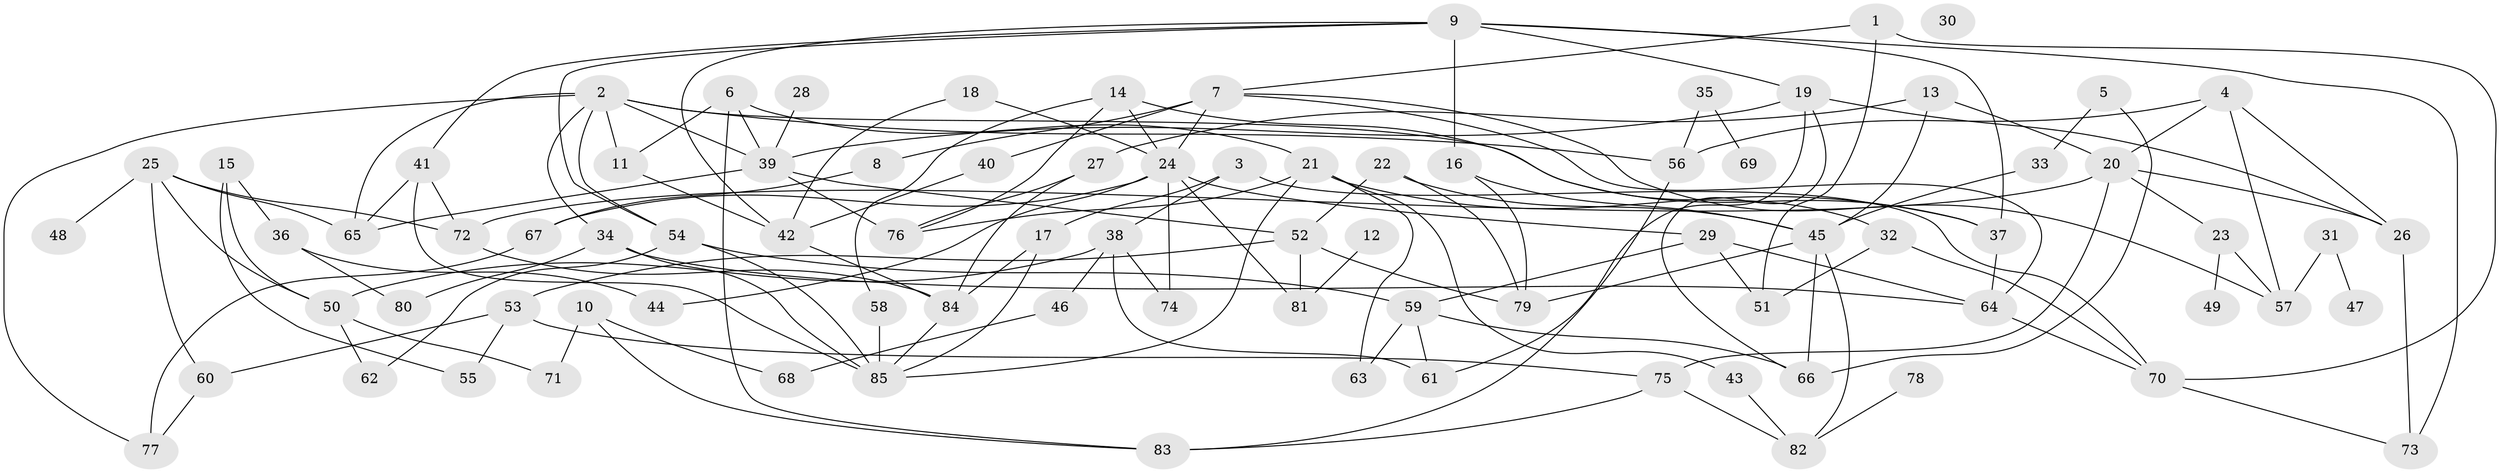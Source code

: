 // coarse degree distribution, {3: 0.21568627450980393, 7: 0.0392156862745098, 9: 0.058823529411764705, 8: 0.0392156862745098, 4: 0.1568627450980392, 10: 0.0196078431372549, 1: 0.13725490196078433, 6: 0.11764705882352941, 5: 0.13725490196078433, 2: 0.0784313725490196}
// Generated by graph-tools (version 1.1) at 2025/35/03/04/25 23:35:57]
// undirected, 85 vertices, 148 edges
graph export_dot {
  node [color=gray90,style=filled];
  1;
  2;
  3;
  4;
  5;
  6;
  7;
  8;
  9;
  10;
  11;
  12;
  13;
  14;
  15;
  16;
  17;
  18;
  19;
  20;
  21;
  22;
  23;
  24;
  25;
  26;
  27;
  28;
  29;
  30;
  31;
  32;
  33;
  34;
  35;
  36;
  37;
  38;
  39;
  40;
  41;
  42;
  43;
  44;
  45;
  46;
  47;
  48;
  49;
  50;
  51;
  52;
  53;
  54;
  55;
  56;
  57;
  58;
  59;
  60;
  61;
  62;
  63;
  64;
  65;
  66;
  67;
  68;
  69;
  70;
  71;
  72;
  73;
  74;
  75;
  76;
  77;
  78;
  79;
  80;
  81;
  82;
  83;
  84;
  85;
  1 -- 7;
  1 -- 51;
  1 -- 70;
  2 -- 11;
  2 -- 34;
  2 -- 37;
  2 -- 39;
  2 -- 54;
  2 -- 56;
  2 -- 65;
  2 -- 77;
  3 -- 17;
  3 -- 38;
  3 -- 70;
  4 -- 20;
  4 -- 26;
  4 -- 56;
  4 -- 57;
  5 -- 33;
  5 -- 66;
  6 -- 11;
  6 -- 21;
  6 -- 39;
  6 -- 83;
  7 -- 8;
  7 -- 24;
  7 -- 40;
  7 -- 57;
  7 -- 64;
  8 -- 67;
  9 -- 16;
  9 -- 19;
  9 -- 37;
  9 -- 41;
  9 -- 42;
  9 -- 54;
  9 -- 73;
  10 -- 68;
  10 -- 71;
  10 -- 83;
  11 -- 42;
  12 -- 81;
  13 -- 20;
  13 -- 27;
  13 -- 45;
  14 -- 24;
  14 -- 32;
  14 -- 58;
  14 -- 76;
  15 -- 36;
  15 -- 50;
  15 -- 55;
  16 -- 45;
  16 -- 79;
  17 -- 84;
  17 -- 85;
  18 -- 24;
  18 -- 42;
  19 -- 26;
  19 -- 39;
  19 -- 61;
  19 -- 66;
  20 -- 23;
  20 -- 26;
  20 -- 72;
  20 -- 75;
  21 -- 37;
  21 -- 43;
  21 -- 63;
  21 -- 76;
  21 -- 85;
  22 -- 45;
  22 -- 52;
  22 -- 79;
  23 -- 49;
  23 -- 57;
  24 -- 29;
  24 -- 44;
  24 -- 67;
  24 -- 74;
  24 -- 81;
  25 -- 48;
  25 -- 50;
  25 -- 60;
  25 -- 65;
  25 -- 72;
  26 -- 73;
  27 -- 76;
  27 -- 84;
  28 -- 39;
  29 -- 51;
  29 -- 59;
  29 -- 64;
  31 -- 47;
  31 -- 57;
  32 -- 51;
  32 -- 70;
  33 -- 45;
  34 -- 64;
  34 -- 80;
  34 -- 85;
  35 -- 56;
  35 -- 69;
  36 -- 44;
  36 -- 80;
  37 -- 64;
  38 -- 46;
  38 -- 50;
  38 -- 61;
  38 -- 74;
  39 -- 52;
  39 -- 65;
  39 -- 76;
  40 -- 42;
  41 -- 65;
  41 -- 72;
  41 -- 85;
  42 -- 84;
  43 -- 82;
  45 -- 66;
  45 -- 79;
  45 -- 82;
  46 -- 68;
  50 -- 62;
  50 -- 71;
  52 -- 53;
  52 -- 79;
  52 -- 81;
  53 -- 55;
  53 -- 60;
  53 -- 75;
  54 -- 59;
  54 -- 62;
  54 -- 85;
  56 -- 83;
  58 -- 85;
  59 -- 61;
  59 -- 63;
  59 -- 66;
  60 -- 77;
  64 -- 70;
  67 -- 77;
  70 -- 73;
  72 -- 84;
  75 -- 82;
  75 -- 83;
  78 -- 82;
  84 -- 85;
}
